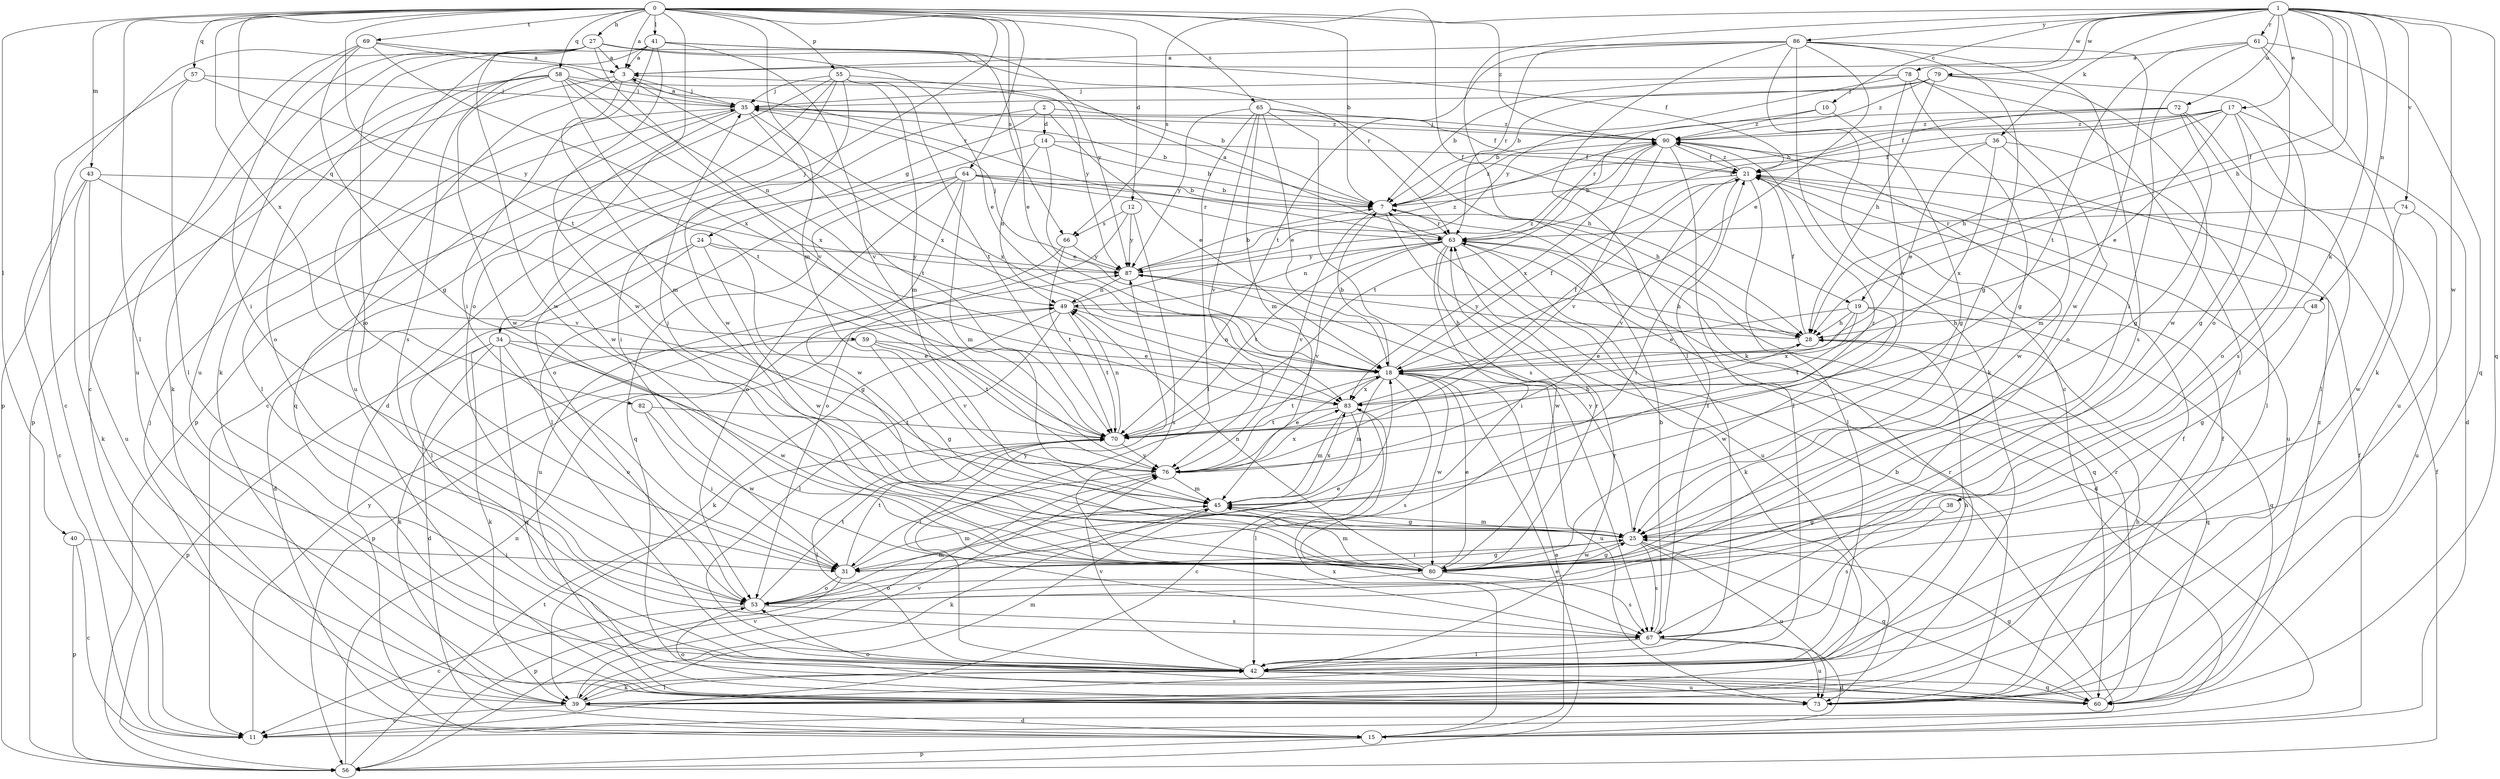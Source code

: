 strict digraph  {
0;
1;
2;
3;
7;
10;
11;
12;
14;
15;
17;
18;
19;
21;
24;
25;
27;
28;
31;
34;
35;
36;
38;
39;
40;
41;
42;
43;
45;
48;
49;
53;
55;
56;
57;
58;
59;
60;
61;
63;
64;
65;
66;
67;
69;
70;
72;
73;
74;
76;
78;
79;
80;
82;
83;
86;
87;
90;
0 -> 3  [label=a];
0 -> 7  [label=b];
0 -> 12  [label=d];
0 -> 19  [label=f];
0 -> 27  [label=h];
0 -> 34  [label=j];
0 -> 40  [label=l];
0 -> 41  [label=l];
0 -> 42  [label=l];
0 -> 43  [label=m];
0 -> 45  [label=m];
0 -> 53  [label=o];
0 -> 55  [label=p];
0 -> 57  [label=q];
0 -> 58  [label=q];
0 -> 59  [label=q];
0 -> 64  [label=s];
0 -> 65  [label=s];
0 -> 66  [label=s];
0 -> 69  [label=t];
0 -> 70  [label=t];
0 -> 82  [label=x];
0 -> 90  [label=z];
1 -> 10  [label=c];
1 -> 17  [label=e];
1 -> 19  [label=f];
1 -> 28  [label=h];
1 -> 36  [label=k];
1 -> 38  [label=k];
1 -> 39  [label=k];
1 -> 48  [label=n];
1 -> 60  [label=q];
1 -> 61  [label=r];
1 -> 66  [label=s];
1 -> 72  [label=u];
1 -> 74  [label=v];
1 -> 78  [label=w];
1 -> 79  [label=w];
1 -> 80  [label=w];
1 -> 86  [label=y];
2 -> 14  [label=d];
2 -> 18  [label=e];
2 -> 21  [label=f];
2 -> 24  [label=g];
2 -> 31  [label=i];
3 -> 35  [label=j];
3 -> 45  [label=m];
3 -> 56  [label=p];
3 -> 73  [label=u];
3 -> 83  [label=x];
7 -> 63  [label=r];
7 -> 73  [label=u];
7 -> 76  [label=v];
7 -> 90  [label=z];
10 -> 25  [label=g];
10 -> 63  [label=r];
10 -> 90  [label=z];
11 -> 7  [label=b];
11 -> 87  [label=y];
12 -> 53  [label=o];
12 -> 66  [label=s];
12 -> 67  [label=s];
12 -> 87  [label=y];
14 -> 7  [label=b];
14 -> 18  [label=e];
14 -> 21  [label=f];
14 -> 49  [label=n];
14 -> 53  [label=o];
15 -> 18  [label=e];
15 -> 21  [label=f];
15 -> 35  [label=j];
15 -> 56  [label=p];
15 -> 83  [label=x];
17 -> 7  [label=b];
17 -> 15  [label=d];
17 -> 18  [label=e];
17 -> 25  [label=g];
17 -> 28  [label=h];
17 -> 42  [label=l];
17 -> 63  [label=r];
17 -> 90  [label=z];
18 -> 7  [label=b];
18 -> 21  [label=f];
18 -> 45  [label=m];
18 -> 49  [label=n];
18 -> 67  [label=s];
18 -> 70  [label=t];
18 -> 73  [label=u];
18 -> 80  [label=w];
18 -> 83  [label=x];
19 -> 18  [label=e];
19 -> 28  [label=h];
19 -> 60  [label=q];
19 -> 70  [label=t];
19 -> 80  [label=w];
19 -> 83  [label=x];
21 -> 7  [label=b];
21 -> 31  [label=i];
21 -> 42  [label=l];
21 -> 73  [label=u];
21 -> 76  [label=v];
21 -> 90  [label=z];
24 -> 15  [label=d];
24 -> 25  [label=g];
24 -> 42  [label=l];
24 -> 80  [label=w];
24 -> 87  [label=y];
25 -> 31  [label=i];
25 -> 35  [label=j];
25 -> 45  [label=m];
25 -> 60  [label=q];
25 -> 67  [label=s];
25 -> 73  [label=u];
25 -> 80  [label=w];
25 -> 87  [label=y];
27 -> 3  [label=a];
27 -> 11  [label=c];
27 -> 18  [label=e];
27 -> 21  [label=f];
27 -> 53  [label=o];
27 -> 56  [label=p];
27 -> 63  [label=r];
27 -> 73  [label=u];
27 -> 76  [label=v];
27 -> 80  [label=w];
28 -> 18  [label=e];
28 -> 21  [label=f];
28 -> 60  [label=q];
28 -> 87  [label=y];
31 -> 25  [label=g];
31 -> 45  [label=m];
31 -> 53  [label=o];
31 -> 56  [label=p];
31 -> 70  [label=t];
34 -> 15  [label=d];
34 -> 18  [label=e];
34 -> 39  [label=k];
34 -> 53  [label=o];
34 -> 56  [label=p];
34 -> 60  [label=q];
34 -> 80  [label=w];
35 -> 3  [label=a];
35 -> 7  [label=b];
35 -> 42  [label=l];
35 -> 60  [label=q];
35 -> 70  [label=t];
35 -> 80  [label=w];
35 -> 83  [label=x];
35 -> 90  [label=z];
36 -> 18  [label=e];
36 -> 21  [label=f];
36 -> 42  [label=l];
36 -> 45  [label=m];
36 -> 83  [label=x];
38 -> 25  [label=g];
38 -> 67  [label=s];
39 -> 11  [label=c];
39 -> 15  [label=d];
39 -> 21  [label=f];
39 -> 42  [label=l];
39 -> 45  [label=m];
39 -> 76  [label=v];
40 -> 11  [label=c];
40 -> 31  [label=i];
40 -> 56  [label=p];
41 -> 3  [label=a];
41 -> 18  [label=e];
41 -> 31  [label=i];
41 -> 39  [label=k];
41 -> 67  [label=s];
41 -> 76  [label=v];
41 -> 80  [label=w];
41 -> 87  [label=y];
42 -> 28  [label=h];
42 -> 39  [label=k];
42 -> 60  [label=q];
42 -> 63  [label=r];
42 -> 73  [label=u];
42 -> 76  [label=v];
43 -> 7  [label=b];
43 -> 11  [label=c];
43 -> 39  [label=k];
43 -> 73  [label=u];
43 -> 76  [label=v];
45 -> 25  [label=g];
45 -> 39  [label=k];
45 -> 83  [label=x];
45 -> 90  [label=z];
48 -> 25  [label=g];
48 -> 28  [label=h];
49 -> 28  [label=h];
49 -> 39  [label=k];
49 -> 42  [label=l];
49 -> 56  [label=p];
49 -> 70  [label=t];
49 -> 90  [label=z];
53 -> 11  [label=c];
53 -> 18  [label=e];
53 -> 45  [label=m];
53 -> 67  [label=s];
53 -> 70  [label=t];
55 -> 11  [label=c];
55 -> 15  [label=d];
55 -> 35  [label=j];
55 -> 45  [label=m];
55 -> 56  [label=p];
55 -> 70  [label=t];
55 -> 80  [label=w];
55 -> 87  [label=y];
56 -> 18  [label=e];
56 -> 21  [label=f];
56 -> 49  [label=n];
56 -> 70  [label=t];
56 -> 76  [label=v];
57 -> 11  [label=c];
57 -> 35  [label=j];
57 -> 42  [label=l];
57 -> 87  [label=y];
58 -> 7  [label=b];
58 -> 31  [label=i];
58 -> 35  [label=j];
58 -> 39  [label=k];
58 -> 49  [label=n];
58 -> 53  [label=o];
58 -> 70  [label=t];
58 -> 80  [label=w];
58 -> 83  [label=x];
59 -> 18  [label=e];
59 -> 25  [label=g];
59 -> 39  [label=k];
59 -> 70  [label=t];
59 -> 76  [label=v];
60 -> 25  [label=g];
60 -> 53  [label=o];
60 -> 63  [label=r];
60 -> 90  [label=z];
61 -> 3  [label=a];
61 -> 31  [label=i];
61 -> 39  [label=k];
61 -> 53  [label=o];
61 -> 60  [label=q];
61 -> 70  [label=t];
63 -> 3  [label=a];
63 -> 15  [label=d];
63 -> 31  [label=i];
63 -> 39  [label=k];
63 -> 49  [label=n];
63 -> 60  [label=q];
63 -> 70  [label=t];
63 -> 76  [label=v];
63 -> 80  [label=w];
63 -> 87  [label=y];
64 -> 7  [label=b];
64 -> 28  [label=h];
64 -> 42  [label=l];
64 -> 45  [label=m];
64 -> 53  [label=o];
64 -> 60  [label=q];
64 -> 63  [label=r];
64 -> 80  [label=w];
65 -> 18  [label=e];
65 -> 28  [label=h];
65 -> 42  [label=l];
65 -> 45  [label=m];
65 -> 67  [label=s];
65 -> 76  [label=v];
65 -> 87  [label=y];
65 -> 90  [label=z];
66 -> 70  [label=t];
66 -> 73  [label=u];
66 -> 87  [label=y];
67 -> 7  [label=b];
67 -> 15  [label=d];
67 -> 21  [label=f];
67 -> 42  [label=l];
67 -> 73  [label=u];
67 -> 87  [label=y];
69 -> 3  [label=a];
69 -> 25  [label=g];
69 -> 31  [label=i];
69 -> 63  [label=r];
69 -> 73  [label=u];
69 -> 83  [label=x];
70 -> 28  [label=h];
70 -> 42  [label=l];
70 -> 49  [label=n];
70 -> 76  [label=v];
72 -> 7  [label=b];
72 -> 21  [label=f];
72 -> 25  [label=g];
72 -> 53  [label=o];
72 -> 73  [label=u];
72 -> 90  [label=z];
73 -> 21  [label=f];
73 -> 28  [label=h];
73 -> 53  [label=o];
73 -> 63  [label=r];
74 -> 63  [label=r];
74 -> 73  [label=u];
74 -> 80  [label=w];
76 -> 18  [label=e];
76 -> 31  [label=i];
76 -> 45  [label=m];
76 -> 83  [label=x];
78 -> 7  [label=b];
78 -> 25  [label=g];
78 -> 35  [label=j];
78 -> 42  [label=l];
78 -> 53  [label=o];
78 -> 76  [label=v];
78 -> 87  [label=y];
79 -> 7  [label=b];
79 -> 28  [label=h];
79 -> 35  [label=j];
79 -> 67  [label=s];
79 -> 80  [label=w];
79 -> 90  [label=z];
80 -> 18  [label=e];
80 -> 25  [label=g];
80 -> 45  [label=m];
80 -> 49  [label=n];
80 -> 53  [label=o];
80 -> 63  [label=r];
80 -> 67  [label=s];
82 -> 31  [label=i];
82 -> 70  [label=t];
82 -> 80  [label=w];
83 -> 11  [label=c];
83 -> 21  [label=f];
83 -> 42  [label=l];
83 -> 45  [label=m];
83 -> 70  [label=t];
86 -> 3  [label=a];
86 -> 11  [label=c];
86 -> 18  [label=e];
86 -> 25  [label=g];
86 -> 39  [label=k];
86 -> 42  [label=l];
86 -> 63  [label=r];
86 -> 67  [label=s];
86 -> 70  [label=t];
86 -> 80  [label=w];
87 -> 7  [label=b];
87 -> 28  [label=h];
87 -> 35  [label=j];
87 -> 49  [label=n];
87 -> 90  [label=z];
90 -> 21  [label=f];
90 -> 35  [label=j];
90 -> 42  [label=l];
90 -> 70  [label=t];
90 -> 76  [label=v];
90 -> 80  [label=w];
90 -> 83  [label=x];
}

